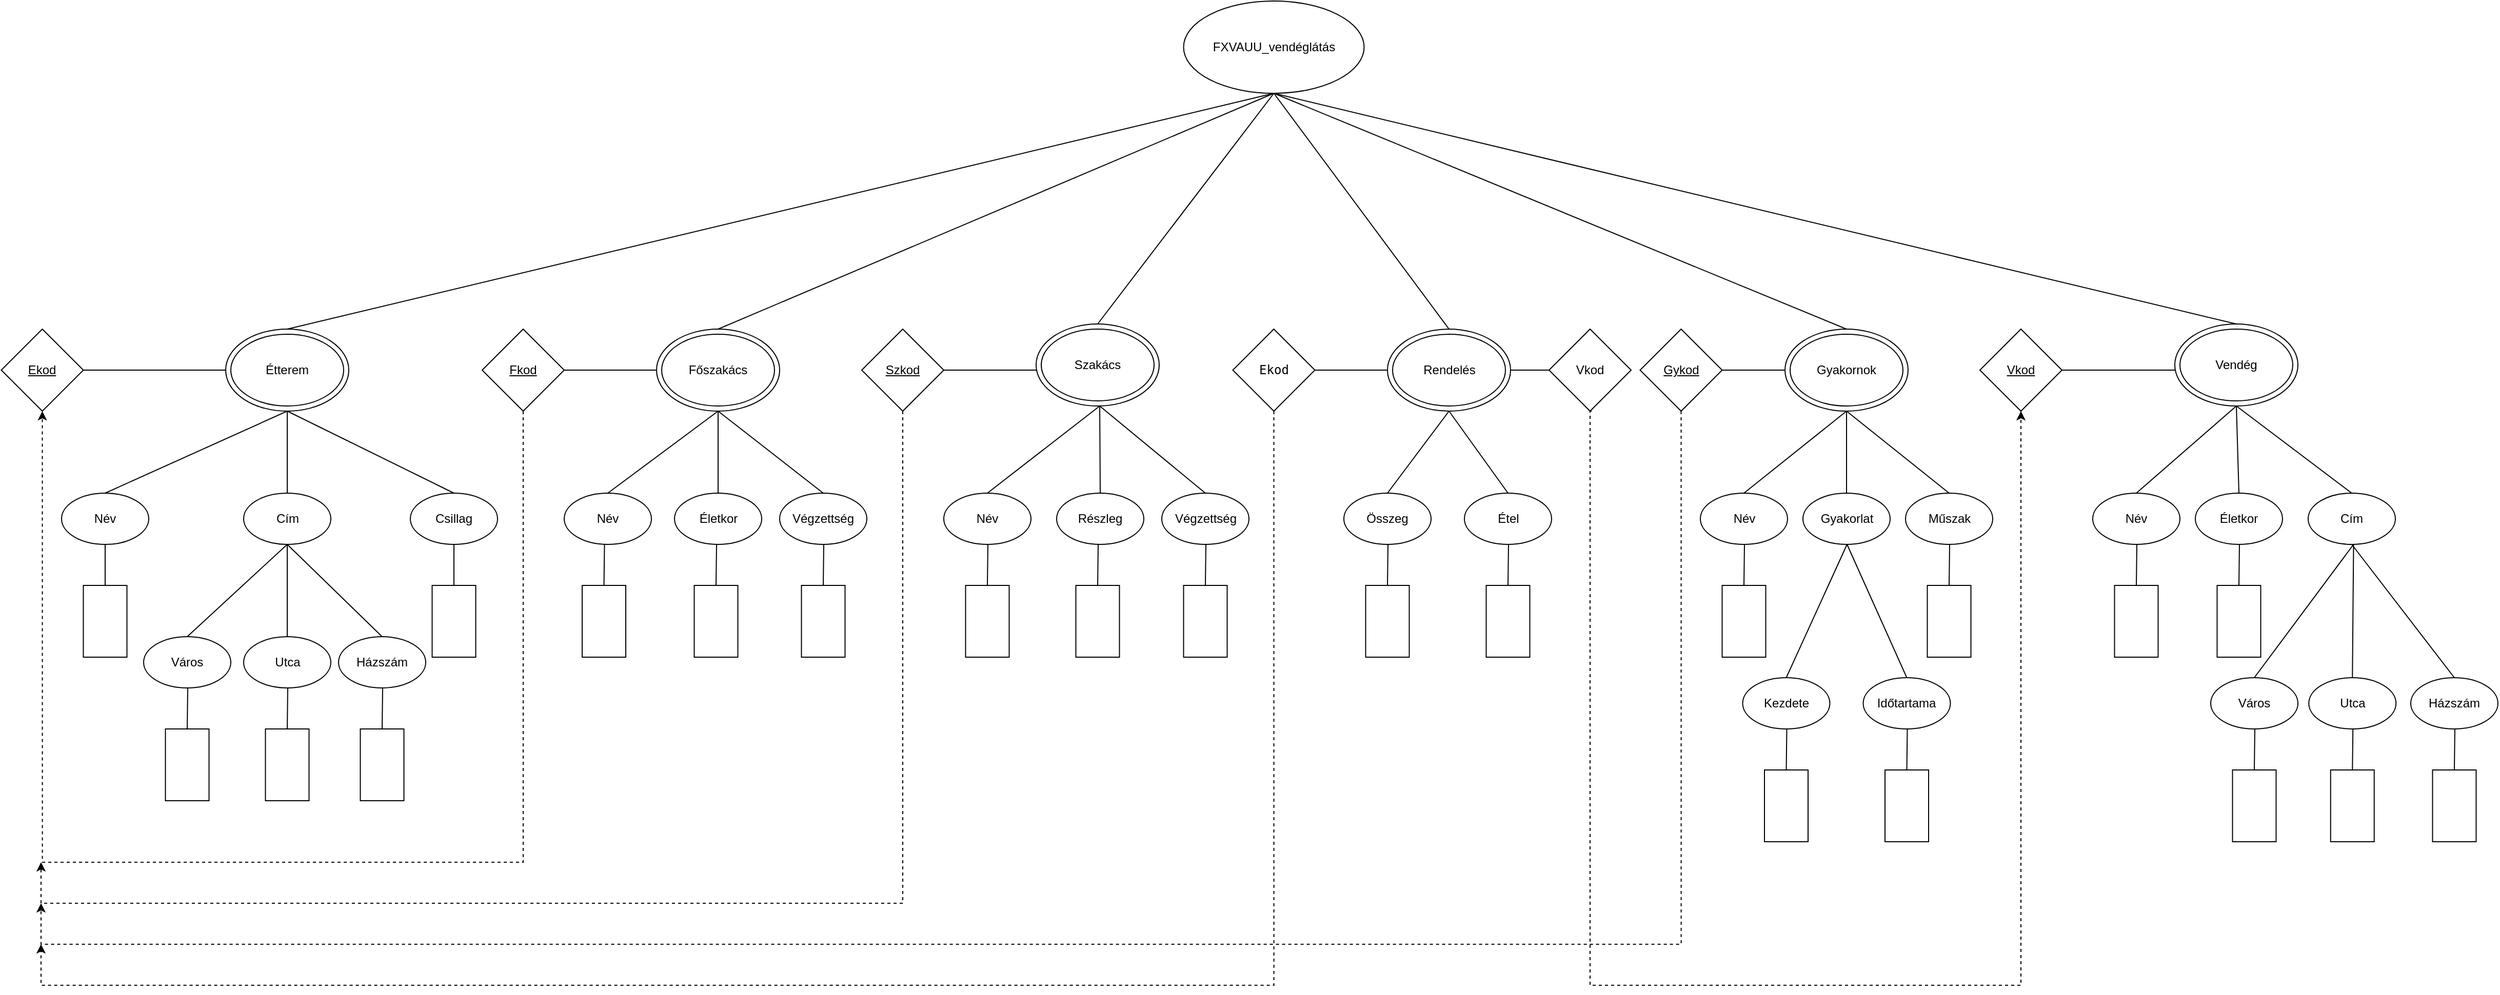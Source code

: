 <mxfile version="28.2.7">
  <diagram name="1 oldal" id="_nQqRZ-DHJSDxQSo--ur">
    <mxGraphModel dx="2492" dy="1946" grid="1" gridSize="10" guides="1" tooltips="1" connect="1" arrows="1" fold="1" page="1" pageScale="1" pageWidth="827" pageHeight="1169" math="0" shadow="0">
      <root>
        <mxCell id="0" />
        <mxCell id="1" parent="0" />
        <mxCell id="N8nY6ACUageVCmm9aM_i-1" value="FXVAUU_vendéglátás" style="ellipse;whiteSpace=wrap;html=1;" parent="1" vertex="1">
          <mxGeometry x="963.75" y="-80" width="176" height="90" as="geometry" />
        </mxCell>
        <mxCell id="N8nY6ACUageVCmm9aM_i-16" value="" style="endArrow=none;html=1;rounded=0;entryX=0.5;entryY=1;entryDx=0;entryDy=0;exitX=0.5;exitY=0;exitDx=0;exitDy=0;" parent="1" source="N8nY6ACUageVCmm9aM_i-2" target="N8nY6ACUageVCmm9aM_i-1" edge="1">
          <mxGeometry width="50" height="50" relative="1" as="geometry">
            <mxPoint x="390" y="380" as="sourcePoint" />
            <mxPoint x="440" y="330" as="targetPoint" />
          </mxGeometry>
        </mxCell>
        <mxCell id="N8nY6ACUageVCmm9aM_i-17" value="" style="endArrow=none;html=1;rounded=0;entryX=0.5;entryY=1;entryDx=0;entryDy=0;exitX=0.5;exitY=0;exitDx=0;exitDy=0;" parent="1" source="N8nY6ACUageVCmm9aM_i-4" target="N8nY6ACUageVCmm9aM_i-1" edge="1">
          <mxGeometry width="50" height="50" relative="1" as="geometry">
            <mxPoint x="695" y="285" as="sourcePoint" />
            <mxPoint x="763" y="135" as="targetPoint" />
          </mxGeometry>
        </mxCell>
        <mxCell id="N8nY6ACUageVCmm9aM_i-18" value="" style="endArrow=none;html=1;rounded=0;entryX=0.5;entryY=1;entryDx=0;entryDy=0;exitX=0.5;exitY=0;exitDx=0;exitDy=0;" parent="1" source="N8nY6ACUageVCmm9aM_i-6" target="N8nY6ACUageVCmm9aM_i-1" edge="1">
          <mxGeometry width="50" height="50" relative="1" as="geometry">
            <mxPoint x="800" y="325" as="sourcePoint" />
            <mxPoint x="798" y="145" as="targetPoint" />
          </mxGeometry>
        </mxCell>
        <mxCell id="N8nY6ACUageVCmm9aM_i-19" value="" style="endArrow=none;html=1;rounded=0;entryX=0.5;entryY=1;entryDx=0;entryDy=0;exitX=0.5;exitY=0;exitDx=0;exitDy=0;" parent="1" source="N8nY6ACUageVCmm9aM_i-14" target="N8nY6ACUageVCmm9aM_i-1" edge="1">
          <mxGeometry width="50" height="50" relative="1" as="geometry">
            <mxPoint x="880" y="325" as="sourcePoint" />
            <mxPoint x="798" y="145" as="targetPoint" />
          </mxGeometry>
        </mxCell>
        <mxCell id="N8nY6ACUageVCmm9aM_i-20" value="" style="endArrow=none;html=1;rounded=0;entryX=0.5;entryY=1;entryDx=0;entryDy=0;exitX=0.5;exitY=0;exitDx=0;exitDy=0;" parent="1" source="N8nY6ACUageVCmm9aM_i-12" target="N8nY6ACUageVCmm9aM_i-1" edge="1">
          <mxGeometry width="50" height="50" relative="1" as="geometry">
            <mxPoint x="1020" y="325" as="sourcePoint" />
            <mxPoint x="798" y="145" as="targetPoint" />
          </mxGeometry>
        </mxCell>
        <mxCell id="N8nY6ACUageVCmm9aM_i-21" value="" style="endArrow=none;html=1;rounded=0;exitX=0.5;exitY=0;exitDx=0;exitDy=0;entryX=0.5;entryY=1;entryDx=0;entryDy=0;" parent="1" source="N8nY6ACUageVCmm9aM_i-8" target="N8nY6ACUageVCmm9aM_i-1" edge="1">
          <mxGeometry width="50" height="50" relative="1" as="geometry">
            <mxPoint x="1100" y="225" as="sourcePoint" />
            <mxPoint x="800" y="145" as="targetPoint" />
          </mxGeometry>
        </mxCell>
        <mxCell id="N8nY6ACUageVCmm9aM_i-22" value="Név" style="ellipse;whiteSpace=wrap;html=1;" parent="1" vertex="1">
          <mxGeometry x="-130" y="400" width="85" height="50" as="geometry" />
        </mxCell>
        <mxCell id="N8nY6ACUageVCmm9aM_i-23" value="Cím" style="ellipse;whiteSpace=wrap;html=1;" parent="1" vertex="1">
          <mxGeometry x="47.5" y="400" width="85" height="50" as="geometry" />
        </mxCell>
        <mxCell id="N8nY6ACUageVCmm9aM_i-24" value="Csillag" style="ellipse;whiteSpace=wrap;html=1;" parent="1" vertex="1">
          <mxGeometry x="210" y="400" width="85" height="50" as="geometry" />
        </mxCell>
        <mxCell id="N8nY6ACUageVCmm9aM_i-25" value="" style="endArrow=none;html=1;rounded=0;entryX=0.5;entryY=1;entryDx=0;entryDy=0;exitX=0.5;exitY=0;exitDx=0;exitDy=0;" parent="1" source="N8nY6ACUageVCmm9aM_i-22" target="N8nY6ACUageVCmm9aM_i-2" edge="1">
          <mxGeometry width="50" height="50" relative="1" as="geometry">
            <mxPoint x="330" y="380" as="sourcePoint" />
            <mxPoint x="20" y="320" as="targetPoint" />
          </mxGeometry>
        </mxCell>
        <mxCell id="N8nY6ACUageVCmm9aM_i-26" value="" style="endArrow=none;html=1;rounded=0;entryX=0.5;entryY=1;entryDx=0;entryDy=0;exitX=0.5;exitY=0;exitDx=0;exitDy=0;" parent="1" source="N8nY6ACUageVCmm9aM_i-23" target="N8nY6ACUageVCmm9aM_i-2" edge="1">
          <mxGeometry width="50" height="50" relative="1" as="geometry">
            <mxPoint x="30" y="440" as="sourcePoint" />
            <mxPoint x="137" y="360" as="targetPoint" />
          </mxGeometry>
        </mxCell>
        <mxCell id="N8nY6ACUageVCmm9aM_i-27" value="" style="endArrow=none;html=1;rounded=0;entryX=0.5;entryY=1;entryDx=0;entryDy=0;exitX=0.5;exitY=0;exitDx=0;exitDy=0;" parent="1" source="N8nY6ACUageVCmm9aM_i-24" target="N8nY6ACUageVCmm9aM_i-2" edge="1">
          <mxGeometry width="50" height="50" relative="1" as="geometry">
            <mxPoint x="210" y="450" as="sourcePoint" />
            <mxPoint x="150" y="320" as="targetPoint" />
          </mxGeometry>
        </mxCell>
        <mxCell id="N8nY6ACUageVCmm9aM_i-28" value="" style="rounded=0;whiteSpace=wrap;html=1;direction=south;" parent="1" vertex="1">
          <mxGeometry x="-108.75" y="490" width="42.5" height="70" as="geometry" />
        </mxCell>
        <mxCell id="N8nY6ACUageVCmm9aM_i-29" value="" style="endArrow=none;html=1;rounded=0;entryX=0.5;entryY=1;entryDx=0;entryDy=0;exitX=0;exitY=0.5;exitDx=0;exitDy=0;" parent="1" source="N8nY6ACUageVCmm9aM_i-28" target="N8nY6ACUageVCmm9aM_i-22" edge="1">
          <mxGeometry width="50" height="50" relative="1" as="geometry">
            <mxPoint x="330" y="380" as="sourcePoint" />
            <mxPoint x="380" y="330" as="targetPoint" />
          </mxGeometry>
        </mxCell>
        <mxCell id="N8nY6ACUageVCmm9aM_i-30" value="" style="rounded=0;whiteSpace=wrap;html=1;direction=south;" parent="1" vertex="1">
          <mxGeometry x="231.25" y="490" width="42.5" height="70" as="geometry" />
        </mxCell>
        <mxCell id="N8nY6ACUageVCmm9aM_i-31" value="" style="endArrow=none;html=1;rounded=0;exitX=0;exitY=0.5;exitDx=0;exitDy=0;entryX=0.5;entryY=1;entryDx=0;entryDy=0;" parent="1" source="N8nY6ACUageVCmm9aM_i-30" target="N8nY6ACUageVCmm9aM_i-24" edge="1">
          <mxGeometry width="50" height="50" relative="1" as="geometry">
            <mxPoint x="40" y="500" as="sourcePoint" />
            <mxPoint x="60" y="470" as="targetPoint" />
          </mxGeometry>
        </mxCell>
        <mxCell id="N8nY6ACUageVCmm9aM_i-32" value="Város" style="ellipse;whiteSpace=wrap;html=1;" parent="1" vertex="1">
          <mxGeometry x="-50" y="540" width="85" height="50" as="geometry" />
        </mxCell>
        <mxCell id="N8nY6ACUageVCmm9aM_i-33" value="Utca" style="ellipse;whiteSpace=wrap;html=1;" parent="1" vertex="1">
          <mxGeometry x="47.5" y="540" width="85" height="50" as="geometry" />
        </mxCell>
        <mxCell id="N8nY6ACUageVCmm9aM_i-34" value="Házszám" style="ellipse;whiteSpace=wrap;html=1;" parent="1" vertex="1">
          <mxGeometry x="140" y="540" width="85" height="50" as="geometry" />
        </mxCell>
        <mxCell id="N8nY6ACUageVCmm9aM_i-35" value="" style="endArrow=none;html=1;rounded=0;entryX=0.5;entryY=1;entryDx=0;entryDy=0;exitX=0.5;exitY=0;exitDx=0;exitDy=0;" parent="1" source="N8nY6ACUageVCmm9aM_i-32" target="N8nY6ACUageVCmm9aM_i-23" edge="1">
          <mxGeometry width="50" height="50" relative="1" as="geometry">
            <mxPoint x="-20" y="450" as="sourcePoint" />
            <mxPoint x="157" y="370" as="targetPoint" />
          </mxGeometry>
        </mxCell>
        <mxCell id="N8nY6ACUageVCmm9aM_i-36" value="" style="endArrow=none;html=1;rounded=0;entryX=0.5;entryY=1;entryDx=0;entryDy=0;exitX=0.5;exitY=0;exitDx=0;exitDy=0;" parent="1" source="N8nY6ACUageVCmm9aM_i-33" target="N8nY6ACUageVCmm9aM_i-23" edge="1">
          <mxGeometry width="50" height="50" relative="1" as="geometry">
            <mxPoint x="150" y="540" as="sourcePoint" />
            <mxPoint x="327" y="460" as="targetPoint" />
          </mxGeometry>
        </mxCell>
        <mxCell id="N8nY6ACUageVCmm9aM_i-37" value="" style="endArrow=none;html=1;rounded=0;entryX=0.5;entryY=1;entryDx=0;entryDy=0;exitX=0.5;exitY=0;exitDx=0;exitDy=0;" parent="1" source="N8nY6ACUageVCmm9aM_i-34" target="N8nY6ACUageVCmm9aM_i-23" edge="1">
          <mxGeometry width="50" height="50" relative="1" as="geometry">
            <mxPoint x="100" y="550" as="sourcePoint" />
            <mxPoint x="277" y="470" as="targetPoint" />
          </mxGeometry>
        </mxCell>
        <mxCell id="N8nY6ACUageVCmm9aM_i-38" value="" style="rounded=0;whiteSpace=wrap;html=1;direction=south;" parent="1" vertex="1">
          <mxGeometry x="-28.75" y="630" width="42.5" height="70" as="geometry" />
        </mxCell>
        <mxCell id="N8nY6ACUageVCmm9aM_i-39" value="" style="endArrow=none;html=1;rounded=0;entryX=0.5;entryY=1;entryDx=0;entryDy=0;exitX=0;exitY=0.5;exitDx=0;exitDy=0;" parent="1" source="N8nY6ACUageVCmm9aM_i-38" edge="1">
          <mxGeometry width="50" height="50" relative="1" as="geometry">
            <mxPoint x="410" y="520" as="sourcePoint" />
            <mxPoint x="-7" y="590" as="targetPoint" />
          </mxGeometry>
        </mxCell>
        <mxCell id="N8nY6ACUageVCmm9aM_i-40" value="" style="rounded=0;whiteSpace=wrap;html=1;direction=south;" parent="1" vertex="1">
          <mxGeometry x="68.75" y="630" width="42.5" height="70" as="geometry" />
        </mxCell>
        <mxCell id="N8nY6ACUageVCmm9aM_i-41" value="" style="endArrow=none;html=1;rounded=0;entryX=0.5;entryY=1;entryDx=0;entryDy=0;exitX=0;exitY=0.5;exitDx=0;exitDy=0;" parent="1" source="N8nY6ACUageVCmm9aM_i-40" edge="1">
          <mxGeometry width="50" height="50" relative="1" as="geometry">
            <mxPoint x="507.5" y="520" as="sourcePoint" />
            <mxPoint x="90.5" y="590" as="targetPoint" />
          </mxGeometry>
        </mxCell>
        <mxCell id="N8nY6ACUageVCmm9aM_i-42" value="" style="rounded=0;whiteSpace=wrap;html=1;direction=south;" parent="1" vertex="1">
          <mxGeometry x="161.25" y="630" width="42.5" height="70" as="geometry" />
        </mxCell>
        <mxCell id="N8nY6ACUageVCmm9aM_i-43" value="" style="endArrow=none;html=1;rounded=0;entryX=0.5;entryY=1;entryDx=0;entryDy=0;exitX=0;exitY=0.5;exitDx=0;exitDy=0;" parent="1" source="N8nY6ACUageVCmm9aM_i-42" edge="1">
          <mxGeometry width="50" height="50" relative="1" as="geometry">
            <mxPoint x="600" y="520" as="sourcePoint" />
            <mxPoint x="183" y="590" as="targetPoint" />
          </mxGeometry>
        </mxCell>
        <mxCell id="N8nY6ACUageVCmm9aM_i-44" value="&lt;u&gt;Ekod&lt;/u&gt;" style="rhombus;whiteSpace=wrap;html=1;" parent="1" vertex="1">
          <mxGeometry x="-188.75" y="240" width="80" height="80" as="geometry" />
        </mxCell>
        <mxCell id="N8nY6ACUageVCmm9aM_i-45" value="" style="endArrow=none;html=1;rounded=0;entryX=0;entryY=0.5;entryDx=0;entryDy=0;exitX=1;exitY=0.5;exitDx=0;exitDy=0;" parent="1" source="N8nY6ACUageVCmm9aM_i-44" target="N8nY6ACUageVCmm9aM_i-2" edge="1">
          <mxGeometry width="50" height="50" relative="1" as="geometry">
            <mxPoint x="10" y="410" as="sourcePoint" />
            <mxPoint x="187" y="330" as="targetPoint" />
          </mxGeometry>
        </mxCell>
        <mxCell id="il1cukU8HczHpNiMkcWU-1" value="Név" style="ellipse;whiteSpace=wrap;html=1;" parent="1" vertex="1">
          <mxGeometry x="360" y="400" width="85" height="50" as="geometry" />
        </mxCell>
        <mxCell id="il1cukU8HczHpNiMkcWU-2" value="" style="endArrow=none;html=1;rounded=0;entryX=0.5;entryY=1;entryDx=0;entryDy=0;exitX=0.5;exitY=0;exitDx=0;exitDy=0;" parent="1" source="il1cukU8HczHpNiMkcWU-1" target="N8nY6ACUageVCmm9aM_i-4" edge="1">
          <mxGeometry width="50" height="50" relative="1" as="geometry">
            <mxPoint x="820" y="380" as="sourcePoint" />
            <mxPoint x="525" y="260" as="targetPoint" />
          </mxGeometry>
        </mxCell>
        <mxCell id="il1cukU8HczHpNiMkcWU-3" value="Életkor" style="ellipse;whiteSpace=wrap;html=1;" parent="1" vertex="1">
          <mxGeometry x="467.5" y="400" width="85" height="50" as="geometry" />
        </mxCell>
        <mxCell id="il1cukU8HczHpNiMkcWU-4" value="" style="endArrow=none;html=1;rounded=0;entryX=0.5;entryY=1;entryDx=0;entryDy=0;exitX=0.5;exitY=0;exitDx=0;exitDy=0;" parent="1" source="il1cukU8HczHpNiMkcWU-3" target="N8nY6ACUageVCmm9aM_i-4" edge="1">
          <mxGeometry width="50" height="50" relative="1" as="geometry">
            <mxPoint x="945" y="400" as="sourcePoint" />
            <mxPoint x="495" y="260" as="targetPoint" />
          </mxGeometry>
        </mxCell>
        <mxCell id="il1cukU8HczHpNiMkcWU-5" value="Végzettség" style="ellipse;whiteSpace=wrap;html=1;" parent="1" vertex="1">
          <mxGeometry x="570" y="400" width="85" height="50" as="geometry" />
        </mxCell>
        <mxCell id="il1cukU8HczHpNiMkcWU-6" value="" style="endArrow=none;html=1;rounded=0;entryX=0.5;entryY=1;entryDx=0;entryDy=0;exitX=0.5;exitY=0;exitDx=0;exitDy=0;" parent="1" source="il1cukU8HczHpNiMkcWU-5" target="N8nY6ACUageVCmm9aM_i-4" edge="1">
          <mxGeometry width="50" height="50" relative="1" as="geometry">
            <mxPoint x="1010" y="430" as="sourcePoint" />
            <mxPoint x="770" y="370" as="targetPoint" />
          </mxGeometry>
        </mxCell>
        <mxCell id="ltC0H04LO-z295ye-0As-1" style="edgeStyle=orthogonalEdgeStyle;rounded=0;orthogonalLoop=1;jettySize=auto;html=1;entryX=0.5;entryY=1;entryDx=0;entryDy=0;dashed=1;" parent="1" source="il1cukU8HczHpNiMkcWU-7" target="N8nY6ACUageVCmm9aM_i-44" edge="1">
          <mxGeometry relative="1" as="geometry">
            <Array as="points">
              <mxPoint x="320" y="760" />
              <mxPoint x="-149" y="760" />
            </Array>
          </mxGeometry>
        </mxCell>
        <mxCell id="il1cukU8HczHpNiMkcWU-7" value="&lt;u&gt;Fkod&lt;/u&gt;" style="rhombus;whiteSpace=wrap;html=1;" parent="1" vertex="1">
          <mxGeometry x="280" y="240" width="80" height="80" as="geometry" />
        </mxCell>
        <mxCell id="il1cukU8HczHpNiMkcWU-8" value="" style="endArrow=none;html=1;rounded=0;entryX=0;entryY=0.5;entryDx=0;entryDy=0;exitX=1;exitY=0.5;exitDx=0;exitDy=0;" parent="1" source="il1cukU8HczHpNiMkcWU-7" edge="1">
          <mxGeometry width="50" height="50" relative="1" as="geometry">
            <mxPoint x="421.25" y="410" as="sourcePoint" />
            <mxPoint x="455" y="280" as="targetPoint" />
          </mxGeometry>
        </mxCell>
        <mxCell id="eT_4xWU_fe6jKY7ryJaL-1" value="&lt;u&gt;Szkod&lt;/u&gt;" style="rhombus;whiteSpace=wrap;html=1;" parent="1" vertex="1">
          <mxGeometry x="650" y="240" width="80" height="80" as="geometry" />
        </mxCell>
        <mxCell id="eT_4xWU_fe6jKY7ryJaL-2" value="" style="endArrow=none;html=1;rounded=0;entryX=0;entryY=0.5;entryDx=0;entryDy=0;exitX=1;exitY=0.5;exitDx=0;exitDy=0;" parent="1" source="eT_4xWU_fe6jKY7ryJaL-1" edge="1">
          <mxGeometry width="50" height="50" relative="1" as="geometry">
            <mxPoint x="786.25" y="410" as="sourcePoint" />
            <mxPoint x="820" y="280" as="targetPoint" />
          </mxGeometry>
        </mxCell>
        <mxCell id="eT_4xWU_fe6jKY7ryJaL-3" value="Név" style="ellipse;whiteSpace=wrap;html=1;" parent="1" vertex="1">
          <mxGeometry x="730" y="400" width="85" height="50" as="geometry" />
        </mxCell>
        <mxCell id="eT_4xWU_fe6jKY7ryJaL-4" value="Részleg" style="ellipse;whiteSpace=wrap;html=1;" parent="1" vertex="1">
          <mxGeometry x="840" y="400" width="85" height="50" as="geometry" />
        </mxCell>
        <mxCell id="eT_4xWU_fe6jKY7ryJaL-5" value="Végzettség" style="ellipse;whiteSpace=wrap;html=1;" parent="1" vertex="1">
          <mxGeometry x="942.5" y="400" width="85" height="50" as="geometry" />
        </mxCell>
        <mxCell id="eT_4xWU_fe6jKY7ryJaL-6" value="" style="endArrow=none;html=1;rounded=0;entryX=0.5;entryY=1;entryDx=0;entryDy=0;exitX=0.5;exitY=0;exitDx=0;exitDy=0;" parent="1" source="eT_4xWU_fe6jKY7ryJaL-3" edge="1">
          <mxGeometry width="50" height="50" relative="1" as="geometry">
            <mxPoint x="775" y="395" as="sourcePoint" />
            <mxPoint x="882" y="315" as="targetPoint" />
          </mxGeometry>
        </mxCell>
        <mxCell id="eT_4xWU_fe6jKY7ryJaL-7" value="" style="endArrow=none;html=1;rounded=0;entryX=0.5;entryY=1;entryDx=0;entryDy=0;exitX=0.5;exitY=0;exitDx=0;exitDy=0;" parent="1" source="eT_4xWU_fe6jKY7ryJaL-4" edge="1">
          <mxGeometry width="50" height="50" relative="1" as="geometry">
            <mxPoint x="882" y="395" as="sourcePoint" />
            <mxPoint x="882" y="315" as="targetPoint" />
          </mxGeometry>
        </mxCell>
        <mxCell id="eT_4xWU_fe6jKY7ryJaL-8" value="" style="endArrow=none;html=1;rounded=0;entryX=0.5;entryY=1;entryDx=0;entryDy=0;exitX=0.5;exitY=0;exitDx=0;exitDy=0;" parent="1" source="eT_4xWU_fe6jKY7ryJaL-5" edge="1">
          <mxGeometry width="50" height="50" relative="1" as="geometry">
            <mxPoint x="985" y="395" as="sourcePoint" />
            <mxPoint x="882" y="315" as="targetPoint" />
          </mxGeometry>
        </mxCell>
        <mxCell id="eT_4xWU_fe6jKY7ryJaL-10" value="Összeg" style="ellipse;whiteSpace=wrap;html=1;" parent="1" vertex="1">
          <mxGeometry x="1120" y="400" width="85" height="50" as="geometry" />
        </mxCell>
        <mxCell id="eT_4xWU_fe6jKY7ryJaL-11" value="Étel" style="ellipse;whiteSpace=wrap;html=1;" parent="1" vertex="1">
          <mxGeometry x="1237.5" y="400" width="85" height="50" as="geometry" />
        </mxCell>
        <mxCell id="eT_4xWU_fe6jKY7ryJaL-12" value="" style="endArrow=none;html=1;rounded=0;entryX=0.5;entryY=1;entryDx=0;entryDy=0;exitX=0.5;exitY=0;exitDx=0;exitDy=0;" parent="1" source="eT_4xWU_fe6jKY7ryJaL-10" target="N8nY6ACUageVCmm9aM_i-14" edge="1">
          <mxGeometry width="50" height="50" relative="1" as="geometry">
            <mxPoint x="1043" y="435" as="sourcePoint" />
            <mxPoint x="940" y="350" as="targetPoint" />
          </mxGeometry>
        </mxCell>
        <mxCell id="eT_4xWU_fe6jKY7ryJaL-13" value="" style="endArrow=none;html=1;rounded=0;entryX=0.5;entryY=1;entryDx=0;entryDy=0;exitX=0.5;exitY=0;exitDx=0;exitDy=0;" parent="1" source="eT_4xWU_fe6jKY7ryJaL-11" target="N8nY6ACUageVCmm9aM_i-14" edge="1">
          <mxGeometry width="50" height="50" relative="1" as="geometry">
            <mxPoint x="1343" y="425" as="sourcePoint" />
            <mxPoint x="1240" y="340" as="targetPoint" />
          </mxGeometry>
        </mxCell>
        <mxCell id="eT_4xWU_fe6jKY7ryJaL-14" value="Név" style="ellipse;whiteSpace=wrap;html=1;" parent="1" vertex="1">
          <mxGeometry x="1467.5" y="400" width="85" height="50" as="geometry" />
        </mxCell>
        <mxCell id="eT_4xWU_fe6jKY7ryJaL-15" value="&lt;u&gt;Gykod&lt;/u&gt;" style="rhombus;whiteSpace=wrap;html=1;" parent="1" vertex="1">
          <mxGeometry x="1408.75" y="240" width="80" height="80" as="geometry" />
        </mxCell>
        <mxCell id="eT_4xWU_fe6jKY7ryJaL-16" value="" style="endArrow=none;html=1;rounded=0;entryX=0;entryY=0.5;entryDx=0;entryDy=0;exitX=1;exitY=0.5;exitDx=0;exitDy=0;" parent="1" source="eT_4xWU_fe6jKY7ryJaL-15" edge="1">
          <mxGeometry width="50" height="50" relative="1" as="geometry">
            <mxPoint x="1516.25" y="410" as="sourcePoint" />
            <mxPoint x="1550" y="280" as="targetPoint" />
          </mxGeometry>
        </mxCell>
        <mxCell id="eT_4xWU_fe6jKY7ryJaL-17" value="Gyakorlat" style="ellipse;whiteSpace=wrap;html=1;" parent="1" vertex="1">
          <mxGeometry x="1567.5" y="400" width="85" height="50" as="geometry" />
        </mxCell>
        <mxCell id="eT_4xWU_fe6jKY7ryJaL-18" value="Műszak" style="ellipse;whiteSpace=wrap;html=1;" parent="1" vertex="1">
          <mxGeometry x="1667.5" y="400" width="85" height="50" as="geometry" />
        </mxCell>
        <mxCell id="eT_4xWU_fe6jKY7ryJaL-19" value="" style="endArrow=none;html=1;rounded=0;entryX=0.5;entryY=1;entryDx=0;entryDy=0;exitX=0.5;exitY=0;exitDx=0;exitDy=0;" parent="1" source="eT_4xWU_fe6jKY7ryJaL-14" target="N8nY6ACUageVCmm9aM_i-12" edge="1">
          <mxGeometry width="50" height="50" relative="1" as="geometry">
            <mxPoint x="1307" y="455" as="sourcePoint" />
            <mxPoint x="1250" y="370" as="targetPoint" />
          </mxGeometry>
        </mxCell>
        <mxCell id="eT_4xWU_fe6jKY7ryJaL-20" value="" style="endArrow=none;html=1;rounded=0;entryX=0.5;entryY=1;entryDx=0;entryDy=0;exitX=0.5;exitY=0;exitDx=0;exitDy=0;" parent="1" source="eT_4xWU_fe6jKY7ryJaL-17" target="N8nY6ACUageVCmm9aM_i-12" edge="1">
          <mxGeometry width="50" height="50" relative="1" as="geometry">
            <mxPoint x="1557" y="465" as="sourcePoint" />
            <mxPoint x="1500" y="380" as="targetPoint" />
          </mxGeometry>
        </mxCell>
        <mxCell id="eT_4xWU_fe6jKY7ryJaL-21" value="" style="endArrow=none;html=1;rounded=0;entryX=0.5;entryY=1;entryDx=0;entryDy=0;exitX=0.5;exitY=0;exitDx=0;exitDy=0;" parent="1" source="eT_4xWU_fe6jKY7ryJaL-18" target="N8nY6ACUageVCmm9aM_i-12" edge="1">
          <mxGeometry width="50" height="50" relative="1" as="geometry">
            <mxPoint x="1707" y="465" as="sourcePoint" />
            <mxPoint x="1650" y="380" as="targetPoint" />
          </mxGeometry>
        </mxCell>
        <mxCell id="eT_4xWU_fe6jKY7ryJaL-22" value="Kezdete" style="ellipse;whiteSpace=wrap;html=1;" parent="1" vertex="1">
          <mxGeometry x="1508.75" y="580" width="85" height="50" as="geometry" />
        </mxCell>
        <mxCell id="eT_4xWU_fe6jKY7ryJaL-23" value="Időtartama" style="ellipse;whiteSpace=wrap;html=1;" parent="1" vertex="1">
          <mxGeometry x="1626.25" y="580" width="85" height="50" as="geometry" />
        </mxCell>
        <mxCell id="eT_4xWU_fe6jKY7ryJaL-24" value="" style="endArrow=none;html=1;rounded=0;entryX=0.5;entryY=1;entryDx=0;entryDy=0;exitX=0.5;exitY=0;exitDx=0;exitDy=0;" parent="1" source="eT_4xWU_fe6jKY7ryJaL-22" edge="1">
          <mxGeometry width="50" height="50" relative="1" as="geometry">
            <mxPoint x="1430.5" y="570" as="sourcePoint" />
            <mxPoint x="1610.5" y="450" as="targetPoint" />
          </mxGeometry>
        </mxCell>
        <mxCell id="eT_4xWU_fe6jKY7ryJaL-25" value="" style="endArrow=none;html=1;rounded=0;entryX=0.5;entryY=1;entryDx=0;entryDy=0;exitX=0.5;exitY=0;exitDx=0;exitDy=0;" parent="1" source="eT_4xWU_fe6jKY7ryJaL-23" edge="1">
          <mxGeometry width="50" height="50" relative="1" as="geometry">
            <mxPoint x="1730.5" y="560" as="sourcePoint" />
            <mxPoint x="1610.5" y="450" as="targetPoint" />
          </mxGeometry>
        </mxCell>
        <mxCell id="eT_4xWU_fe6jKY7ryJaL-26" value="&lt;u&gt;Vkod&lt;/u&gt;" style="rhombus;whiteSpace=wrap;html=1;" parent="1" vertex="1">
          <mxGeometry x="1740" y="240" width="80" height="80" as="geometry" />
        </mxCell>
        <mxCell id="eT_4xWU_fe6jKY7ryJaL-27" value="" style="endArrow=none;html=1;rounded=0;entryX=0;entryY=0.5;entryDx=0;entryDy=0;exitX=1;exitY=0.5;exitDx=0;exitDy=0;" parent="1" source="eT_4xWU_fe6jKY7ryJaL-26" edge="1">
          <mxGeometry width="50" height="50" relative="1" as="geometry">
            <mxPoint x="1896.25" y="410" as="sourcePoint" />
            <mxPoint x="1930" y="280" as="targetPoint" />
          </mxGeometry>
        </mxCell>
        <mxCell id="eT_4xWU_fe6jKY7ryJaL-28" value="Név" style="ellipse;whiteSpace=wrap;html=1;" parent="1" vertex="1">
          <mxGeometry x="1850" y="400" width="85" height="50" as="geometry" />
        </mxCell>
        <mxCell id="eT_4xWU_fe6jKY7ryJaL-29" value="Életkor" style="ellipse;whiteSpace=wrap;html=1;" parent="1" vertex="1">
          <mxGeometry x="1950" y="400" width="85" height="50" as="geometry" />
        </mxCell>
        <mxCell id="eT_4xWU_fe6jKY7ryJaL-31" value="" style="endArrow=none;html=1;rounded=0;entryX=0.5;entryY=1;entryDx=0;entryDy=0;exitX=0.5;exitY=0;exitDx=0;exitDy=0;" parent="1" source="eT_4xWU_fe6jKY7ryJaL-28" target="N8nY6ACUageVCmm9aM_i-8" edge="1">
          <mxGeometry width="50" height="50" relative="1" as="geometry">
            <mxPoint x="1570" y="425" as="sourcePoint" />
            <mxPoint x="1670" y="340" as="targetPoint" />
          </mxGeometry>
        </mxCell>
        <mxCell id="eT_4xWU_fe6jKY7ryJaL-32" value="" style="endArrow=none;html=1;rounded=0;entryX=0.5;entryY=1;entryDx=0;entryDy=0;exitX=0.5;exitY=0;exitDx=0;exitDy=0;" parent="1" source="eT_4xWU_fe6jKY7ryJaL-29" target="N8nY6ACUageVCmm9aM_i-8" edge="1">
          <mxGeometry width="50" height="50" relative="1" as="geometry">
            <mxPoint x="1860" y="445" as="sourcePoint" />
            <mxPoint x="1960" y="360" as="targetPoint" />
          </mxGeometry>
        </mxCell>
        <mxCell id="eT_4xWU_fe6jKY7ryJaL-33" value="Cím" style="ellipse;whiteSpace=wrap;html=1;" parent="1" vertex="1">
          <mxGeometry x="2060" y="400" width="85" height="50" as="geometry" />
        </mxCell>
        <mxCell id="eT_4xWU_fe6jKY7ryJaL-34" value="" style="endArrow=none;html=1;rounded=0;entryX=0.5;entryY=0;entryDx=0;entryDy=0;exitX=0.5;exitY=1;exitDx=0;exitDy=0;" parent="1" source="N8nY6ACUageVCmm9aM_i-8" target="eT_4xWU_fe6jKY7ryJaL-33" edge="1">
          <mxGeometry width="50" height="50" relative="1" as="geometry">
            <mxPoint x="1993" y="445" as="sourcePoint" />
            <mxPoint x="1990" y="360" as="targetPoint" />
          </mxGeometry>
        </mxCell>
        <mxCell id="eT_4xWU_fe6jKY7ryJaL-35" value="Város" style="ellipse;whiteSpace=wrap;html=1;" parent="1" vertex="1">
          <mxGeometry x="1965" y="580" width="85" height="50" as="geometry" />
        </mxCell>
        <mxCell id="eT_4xWU_fe6jKY7ryJaL-36" value="Utca" style="ellipse;whiteSpace=wrap;html=1;" parent="1" vertex="1">
          <mxGeometry x="2060.63" y="580" width="85" height="50" as="geometry" />
        </mxCell>
        <mxCell id="eT_4xWU_fe6jKY7ryJaL-37" value="" style="endArrow=none;html=1;rounded=0;entryX=0.5;entryY=1;entryDx=0;entryDy=0;exitX=0.5;exitY=0;exitDx=0;exitDy=0;" parent="1" source="eT_4xWU_fe6jKY7ryJaL-35" edge="1">
          <mxGeometry width="50" height="50" relative="1" as="geometry">
            <mxPoint x="1924.25" y="570" as="sourcePoint" />
            <mxPoint x="2104.25" y="450" as="targetPoint" />
          </mxGeometry>
        </mxCell>
        <mxCell id="eT_4xWU_fe6jKY7ryJaL-38" value="" style="endArrow=none;html=1;rounded=0;entryX=0.5;entryY=1;entryDx=0;entryDy=0;exitX=0.5;exitY=0;exitDx=0;exitDy=0;" parent="1" source="eT_4xWU_fe6jKY7ryJaL-36" edge="1">
          <mxGeometry width="50" height="50" relative="1" as="geometry">
            <mxPoint x="2224.25" y="560" as="sourcePoint" />
            <mxPoint x="2104.25" y="450" as="targetPoint" />
          </mxGeometry>
        </mxCell>
        <mxCell id="eT_4xWU_fe6jKY7ryJaL-39" value="Házszám" style="ellipse;whiteSpace=wrap;html=1;" parent="1" vertex="1">
          <mxGeometry x="2160" y="580" width="85" height="50" as="geometry" />
        </mxCell>
        <mxCell id="eT_4xWU_fe6jKY7ryJaL-40" value="" style="endArrow=none;html=1;rounded=0;entryX=0.5;entryY=1;entryDx=0;entryDy=0;exitX=0.5;exitY=0;exitDx=0;exitDy=0;" parent="1" source="eT_4xWU_fe6jKY7ryJaL-39" target="eT_4xWU_fe6jKY7ryJaL-33" edge="1">
          <mxGeometry width="50" height="50" relative="1" as="geometry">
            <mxPoint x="2260" y="660" as="sourcePoint" />
            <mxPoint x="2140" y="550" as="targetPoint" />
          </mxGeometry>
        </mxCell>
        <mxCell id="eT_4xWU_fe6jKY7ryJaL-42" value="" style="rounded=0;whiteSpace=wrap;html=1;direction=south;" parent="1" vertex="1">
          <mxGeometry x="377.5" y="490" width="42.5" height="70" as="geometry" />
        </mxCell>
        <mxCell id="eT_4xWU_fe6jKY7ryJaL-43" value="" style="endArrow=none;html=1;rounded=0;exitX=0;exitY=0.5;exitDx=0;exitDy=0;entryX=0.5;entryY=1;entryDx=0;entryDy=0;" parent="1" source="eT_4xWU_fe6jKY7ryJaL-42" edge="1">
          <mxGeometry width="50" height="50" relative="1" as="geometry">
            <mxPoint x="186.25" y="500" as="sourcePoint" />
            <mxPoint x="399.25" y="450" as="targetPoint" />
          </mxGeometry>
        </mxCell>
        <mxCell id="eT_4xWU_fe6jKY7ryJaL-44" value="" style="rounded=0;whiteSpace=wrap;html=1;direction=south;" parent="1" vertex="1">
          <mxGeometry x="486.75" y="490" width="42.5" height="70" as="geometry" />
        </mxCell>
        <mxCell id="eT_4xWU_fe6jKY7ryJaL-45" value="" style="endArrow=none;html=1;rounded=0;exitX=0;exitY=0.5;exitDx=0;exitDy=0;entryX=0.5;entryY=1;entryDx=0;entryDy=0;" parent="1" source="eT_4xWU_fe6jKY7ryJaL-44" edge="1">
          <mxGeometry width="50" height="50" relative="1" as="geometry">
            <mxPoint x="295.5" y="500" as="sourcePoint" />
            <mxPoint x="508.5" y="450" as="targetPoint" />
          </mxGeometry>
        </mxCell>
        <mxCell id="eT_4xWU_fe6jKY7ryJaL-46" value="" style="rounded=0;whiteSpace=wrap;html=1;direction=south;" parent="1" vertex="1">
          <mxGeometry x="591.25" y="490" width="42.5" height="70" as="geometry" />
        </mxCell>
        <mxCell id="eT_4xWU_fe6jKY7ryJaL-47" value="" style="endArrow=none;html=1;rounded=0;exitX=0;exitY=0.5;exitDx=0;exitDy=0;entryX=0.5;entryY=1;entryDx=0;entryDy=0;" parent="1" source="eT_4xWU_fe6jKY7ryJaL-46" edge="1">
          <mxGeometry width="50" height="50" relative="1" as="geometry">
            <mxPoint x="400" y="500" as="sourcePoint" />
            <mxPoint x="613" y="450" as="targetPoint" />
          </mxGeometry>
        </mxCell>
        <mxCell id="eT_4xWU_fe6jKY7ryJaL-48" value="" style="rounded=0;whiteSpace=wrap;html=1;direction=south;" parent="1" vertex="1">
          <mxGeometry x="751.25" y="490" width="42.5" height="70" as="geometry" />
        </mxCell>
        <mxCell id="eT_4xWU_fe6jKY7ryJaL-49" value="" style="endArrow=none;html=1;rounded=0;exitX=0;exitY=0.5;exitDx=0;exitDy=0;entryX=0.5;entryY=1;entryDx=0;entryDy=0;" parent="1" source="eT_4xWU_fe6jKY7ryJaL-48" edge="1">
          <mxGeometry width="50" height="50" relative="1" as="geometry">
            <mxPoint x="560" y="500" as="sourcePoint" />
            <mxPoint x="773" y="450" as="targetPoint" />
          </mxGeometry>
        </mxCell>
        <mxCell id="eT_4xWU_fe6jKY7ryJaL-50" value="" style="rounded=0;whiteSpace=wrap;html=1;direction=south;" parent="1" vertex="1">
          <mxGeometry x="858.75" y="490" width="42.5" height="70" as="geometry" />
        </mxCell>
        <mxCell id="eT_4xWU_fe6jKY7ryJaL-51" value="" style="endArrow=none;html=1;rounded=0;exitX=0;exitY=0.5;exitDx=0;exitDy=0;entryX=0.5;entryY=1;entryDx=0;entryDy=0;" parent="1" source="eT_4xWU_fe6jKY7ryJaL-50" edge="1">
          <mxGeometry width="50" height="50" relative="1" as="geometry">
            <mxPoint x="667.5" y="500" as="sourcePoint" />
            <mxPoint x="880.5" y="450" as="targetPoint" />
          </mxGeometry>
        </mxCell>
        <mxCell id="eT_4xWU_fe6jKY7ryJaL-52" value="" style="rounded=0;whiteSpace=wrap;html=1;direction=south;" parent="1" vertex="1">
          <mxGeometry x="963.75" y="490" width="42.5" height="70" as="geometry" />
        </mxCell>
        <mxCell id="eT_4xWU_fe6jKY7ryJaL-53" value="" style="endArrow=none;html=1;rounded=0;exitX=0;exitY=0.5;exitDx=0;exitDy=0;entryX=0.5;entryY=1;entryDx=0;entryDy=0;" parent="1" source="eT_4xWU_fe6jKY7ryJaL-52" edge="1">
          <mxGeometry width="50" height="50" relative="1" as="geometry">
            <mxPoint x="772.5" y="500" as="sourcePoint" />
            <mxPoint x="985.5" y="450" as="targetPoint" />
          </mxGeometry>
        </mxCell>
        <mxCell id="eT_4xWU_fe6jKY7ryJaL-54" value="" style="rounded=0;whiteSpace=wrap;html=1;direction=south;" parent="1" vertex="1">
          <mxGeometry x="1141.25" y="490" width="42.5" height="70" as="geometry" />
        </mxCell>
        <mxCell id="eT_4xWU_fe6jKY7ryJaL-55" value="" style="endArrow=none;html=1;rounded=0;exitX=0;exitY=0.5;exitDx=0;exitDy=0;entryX=0.5;entryY=1;entryDx=0;entryDy=0;" parent="1" source="eT_4xWU_fe6jKY7ryJaL-54" edge="1">
          <mxGeometry width="50" height="50" relative="1" as="geometry">
            <mxPoint x="950" y="500" as="sourcePoint" />
            <mxPoint x="1163" y="450" as="targetPoint" />
          </mxGeometry>
        </mxCell>
        <mxCell id="eT_4xWU_fe6jKY7ryJaL-56" value="" style="rounded=0;whiteSpace=wrap;html=1;direction=south;" parent="1" vertex="1">
          <mxGeometry x="1258.75" y="490" width="42.5" height="70" as="geometry" />
        </mxCell>
        <mxCell id="eT_4xWU_fe6jKY7ryJaL-57" value="" style="endArrow=none;html=1;rounded=0;exitX=0;exitY=0.5;exitDx=0;exitDy=0;entryX=0.5;entryY=1;entryDx=0;entryDy=0;" parent="1" source="eT_4xWU_fe6jKY7ryJaL-56" edge="1">
          <mxGeometry width="50" height="50" relative="1" as="geometry">
            <mxPoint x="1067.5" y="500" as="sourcePoint" />
            <mxPoint x="1280.5" y="450" as="targetPoint" />
          </mxGeometry>
        </mxCell>
        <mxCell id="eT_4xWU_fe6jKY7ryJaL-58" value="" style="rounded=0;whiteSpace=wrap;html=1;direction=south;" parent="1" vertex="1">
          <mxGeometry x="1488.75" y="490" width="42.5" height="70" as="geometry" />
        </mxCell>
        <mxCell id="eT_4xWU_fe6jKY7ryJaL-59" value="" style="endArrow=none;html=1;rounded=0;exitX=0;exitY=0.5;exitDx=0;exitDy=0;entryX=0.5;entryY=1;entryDx=0;entryDy=0;" parent="1" source="eT_4xWU_fe6jKY7ryJaL-58" edge="1">
          <mxGeometry width="50" height="50" relative="1" as="geometry">
            <mxPoint x="1297.5" y="500" as="sourcePoint" />
            <mxPoint x="1510.5" y="450" as="targetPoint" />
          </mxGeometry>
        </mxCell>
        <mxCell id="eT_4xWU_fe6jKY7ryJaL-60" value="" style="rounded=0;whiteSpace=wrap;html=1;direction=south;" parent="1" vertex="1">
          <mxGeometry x="1688.75" y="490" width="42.5" height="70" as="geometry" />
        </mxCell>
        <mxCell id="eT_4xWU_fe6jKY7ryJaL-61" value="" style="endArrow=none;html=1;rounded=0;exitX=0;exitY=0.5;exitDx=0;exitDy=0;entryX=0.5;entryY=1;entryDx=0;entryDy=0;" parent="1" source="eT_4xWU_fe6jKY7ryJaL-60" edge="1">
          <mxGeometry width="50" height="50" relative="1" as="geometry">
            <mxPoint x="1497.5" y="500" as="sourcePoint" />
            <mxPoint x="1710.5" y="450" as="targetPoint" />
          </mxGeometry>
        </mxCell>
        <mxCell id="eT_4xWU_fe6jKY7ryJaL-62" value="" style="rounded=0;whiteSpace=wrap;html=1;direction=south;" parent="1" vertex="1">
          <mxGeometry x="1871.25" y="490" width="42.5" height="70" as="geometry" />
        </mxCell>
        <mxCell id="eT_4xWU_fe6jKY7ryJaL-63" value="" style="endArrow=none;html=1;rounded=0;exitX=0;exitY=0.5;exitDx=0;exitDy=0;entryX=0.5;entryY=1;entryDx=0;entryDy=0;" parent="1" source="eT_4xWU_fe6jKY7ryJaL-62" edge="1">
          <mxGeometry width="50" height="50" relative="1" as="geometry">
            <mxPoint x="1680" y="500" as="sourcePoint" />
            <mxPoint x="1893" y="450" as="targetPoint" />
          </mxGeometry>
        </mxCell>
        <mxCell id="eT_4xWU_fe6jKY7ryJaL-64" value="" style="rounded=0;whiteSpace=wrap;html=1;direction=south;" parent="1" vertex="1">
          <mxGeometry x="1971.25" y="490" width="42.5" height="70" as="geometry" />
        </mxCell>
        <mxCell id="eT_4xWU_fe6jKY7ryJaL-65" value="" style="endArrow=none;html=1;rounded=0;exitX=0;exitY=0.5;exitDx=0;exitDy=0;entryX=0.5;entryY=1;entryDx=0;entryDy=0;" parent="1" source="eT_4xWU_fe6jKY7ryJaL-64" edge="1">
          <mxGeometry width="50" height="50" relative="1" as="geometry">
            <mxPoint x="1780" y="500" as="sourcePoint" />
            <mxPoint x="1993" y="450" as="targetPoint" />
          </mxGeometry>
        </mxCell>
        <mxCell id="eT_4xWU_fe6jKY7ryJaL-66" value="" style="rounded=0;whiteSpace=wrap;html=1;direction=south;" parent="1" vertex="1">
          <mxGeometry x="1986.25" y="670" width="42.5" height="70" as="geometry" />
        </mxCell>
        <mxCell id="eT_4xWU_fe6jKY7ryJaL-67" value="" style="endArrow=none;html=1;rounded=0;exitX=0;exitY=0.5;exitDx=0;exitDy=0;entryX=0.5;entryY=1;entryDx=0;entryDy=0;" parent="1" source="eT_4xWU_fe6jKY7ryJaL-66" edge="1">
          <mxGeometry width="50" height="50" relative="1" as="geometry">
            <mxPoint x="1795" y="680" as="sourcePoint" />
            <mxPoint x="2008" y="630" as="targetPoint" />
          </mxGeometry>
        </mxCell>
        <mxCell id="eT_4xWU_fe6jKY7ryJaL-68" value="" style="rounded=0;whiteSpace=wrap;html=1;direction=south;" parent="1" vertex="1">
          <mxGeometry x="2081.88" y="670" width="42.5" height="70" as="geometry" />
        </mxCell>
        <mxCell id="eT_4xWU_fe6jKY7ryJaL-69" value="" style="endArrow=none;html=1;rounded=0;exitX=0;exitY=0.5;exitDx=0;exitDy=0;entryX=0.5;entryY=1;entryDx=0;entryDy=0;" parent="1" source="eT_4xWU_fe6jKY7ryJaL-68" edge="1">
          <mxGeometry width="50" height="50" relative="1" as="geometry">
            <mxPoint x="1890.63" y="680" as="sourcePoint" />
            <mxPoint x="2103.63" y="630" as="targetPoint" />
          </mxGeometry>
        </mxCell>
        <mxCell id="eT_4xWU_fe6jKY7ryJaL-70" value="" style="rounded=0;whiteSpace=wrap;html=1;direction=south;" parent="1" vertex="1">
          <mxGeometry x="2181.25" y="670" width="42.5" height="70" as="geometry" />
        </mxCell>
        <mxCell id="eT_4xWU_fe6jKY7ryJaL-71" value="" style="endArrow=none;html=1;rounded=0;exitX=0;exitY=0.5;exitDx=0;exitDy=0;entryX=0.5;entryY=1;entryDx=0;entryDy=0;" parent="1" source="eT_4xWU_fe6jKY7ryJaL-70" edge="1">
          <mxGeometry width="50" height="50" relative="1" as="geometry">
            <mxPoint x="1990" y="680" as="sourcePoint" />
            <mxPoint x="2203" y="630" as="targetPoint" />
          </mxGeometry>
        </mxCell>
        <mxCell id="lyqXO8WcLlr-cLjGfAMW-1" value="" style="rounded=0;whiteSpace=wrap;html=1;direction=south;" parent="1" vertex="1">
          <mxGeometry x="1530" y="670" width="42.5" height="70" as="geometry" />
        </mxCell>
        <mxCell id="lyqXO8WcLlr-cLjGfAMW-2" value="" style="endArrow=none;html=1;rounded=0;exitX=0;exitY=0.5;exitDx=0;exitDy=0;entryX=0.5;entryY=1;entryDx=0;entryDy=0;" parent="1" source="lyqXO8WcLlr-cLjGfAMW-1" edge="1">
          <mxGeometry width="50" height="50" relative="1" as="geometry">
            <mxPoint x="1338.75" y="680" as="sourcePoint" />
            <mxPoint x="1551.75" y="630" as="targetPoint" />
          </mxGeometry>
        </mxCell>
        <mxCell id="lyqXO8WcLlr-cLjGfAMW-3" value="" style="rounded=0;whiteSpace=wrap;html=1;direction=south;" parent="1" vertex="1">
          <mxGeometry x="1647.5" y="670" width="42.5" height="70" as="geometry" />
        </mxCell>
        <mxCell id="lyqXO8WcLlr-cLjGfAMW-4" value="" style="endArrow=none;html=1;rounded=0;exitX=0;exitY=0.5;exitDx=0;exitDy=0;entryX=0.5;entryY=1;entryDx=0;entryDy=0;" parent="1" source="lyqXO8WcLlr-cLjGfAMW-3" edge="1">
          <mxGeometry width="50" height="50" relative="1" as="geometry">
            <mxPoint x="1456.25" y="680" as="sourcePoint" />
            <mxPoint x="1669.25" y="630" as="targetPoint" />
          </mxGeometry>
        </mxCell>
        <mxCell id="kzgvUKzADi_g2RvnMTp2-9" value="" style="endArrow=classic;html=1;rounded=0;edgeStyle=orthogonalEdgeStyle;dashed=1;exitX=0.5;exitY=1;exitDx=0;exitDy=0;" parent="1" source="eT_4xWU_fe6jKY7ryJaL-1" edge="1">
          <mxGeometry width="50" height="50" relative="1" as="geometry">
            <mxPoint x="830" y="650" as="sourcePoint" />
            <mxPoint x="-150" y="760" as="targetPoint" />
            <Array as="points">
              <mxPoint x="690" y="800" />
              <mxPoint x="-150" y="800" />
            </Array>
          </mxGeometry>
        </mxCell>
        <mxCell id="kzgvUKzADi_g2RvnMTp2-10" value="" style="endArrow=classic;html=1;rounded=0;edgeStyle=orthogonalEdgeStyle;dashed=1;exitX=0.5;exitY=1;exitDx=0;exitDy=0;" parent="1" source="eT_4xWU_fe6jKY7ryJaL-15" edge="1">
          <mxGeometry width="50" height="50" relative="1" as="geometry">
            <mxPoint x="1440" y="960" as="sourcePoint" />
            <mxPoint x="-150" y="800" as="targetPoint" />
            <Array as="points">
              <mxPoint x="1449" y="840" />
              <mxPoint x="-150" y="840" />
            </Array>
          </mxGeometry>
        </mxCell>
        <mxCell id="kzgvUKzADi_g2RvnMTp2-11" value="&lt;pre&gt;Ekod&lt;/pre&gt;" style="rhombus;whiteSpace=wrap;html=1;" parent="1" vertex="1">
          <mxGeometry x="1011.75" y="240" width="80" height="80" as="geometry" />
        </mxCell>
        <mxCell id="kzgvUKzADi_g2RvnMTp2-12" value="" style="endArrow=none;html=1;rounded=0;entryX=0;entryY=0.5;entryDx=0;entryDy=0;exitX=1;exitY=0.5;exitDx=0;exitDy=0;" parent="1" source="kzgvUKzADi_g2RvnMTp2-11" edge="1">
          <mxGeometry width="50" height="50" relative="1" as="geometry">
            <mxPoint x="1128.75" y="410" as="sourcePoint" />
            <mxPoint x="1162.5" y="280" as="targetPoint" />
          </mxGeometry>
        </mxCell>
        <mxCell id="kzgvUKzADi_g2RvnMTp2-16" value="" style="endArrow=classic;html=1;rounded=0;edgeStyle=orthogonalEdgeStyle;dashed=1;exitX=0.5;exitY=1;exitDx=0;exitDy=0;" parent="1" source="kzgvUKzADi_g2RvnMTp2-11" edge="1">
          <mxGeometry width="50" height="50" relative="1" as="geometry">
            <mxPoint x="1070" y="350" as="sourcePoint" />
            <mxPoint x="-150" y="840" as="targetPoint" />
            <Array as="points">
              <mxPoint x="1052" y="880" />
              <mxPoint x="-150" y="880" />
            </Array>
          </mxGeometry>
        </mxCell>
        <mxCell id="kzgvUKzADi_g2RvnMTp2-17" value="Vkod" style="rhombus;whiteSpace=wrap;html=1;" parent="1" vertex="1">
          <mxGeometry x="1320" y="240" width="80" height="80" as="geometry" />
        </mxCell>
        <mxCell id="kzgvUKzADi_g2RvnMTp2-18" value="" style="endArrow=none;html=1;rounded=0;entryX=1;entryY=0.5;entryDx=0;entryDy=0;exitX=0;exitY=0.5;exitDx=0;exitDy=0;" parent="1" source="kzgvUKzADi_g2RvnMTp2-17" target="N8nY6ACUageVCmm9aM_i-14" edge="1">
          <mxGeometry width="50" height="50" relative="1" as="geometry">
            <mxPoint x="1130" y="310" as="sourcePoint" />
            <mxPoint x="1184.5" y="290" as="targetPoint" />
          </mxGeometry>
        </mxCell>
        <mxCell id="kzgvUKzADi_g2RvnMTp2-19" value="" style="endArrow=classic;html=1;rounded=0;edgeStyle=orthogonalEdgeStyle;dashed=1;entryX=0.5;entryY=1;entryDx=0;entryDy=0;exitX=0.5;exitY=1;exitDx=0;exitDy=0;" parent="1" target="eT_4xWU_fe6jKY7ryJaL-26" edge="1">
          <mxGeometry width="50" height="50" relative="1" as="geometry">
            <mxPoint x="1361.5" y="320" as="sourcePoint" />
            <mxPoint x="1791" y="300" as="targetPoint" />
            <Array as="points">
              <mxPoint x="1360" y="320" />
              <mxPoint x="1360" y="880" />
              <mxPoint x="1780" y="880" />
            </Array>
          </mxGeometry>
        </mxCell>
        <mxCell id="ltC0H04LO-z295ye-0As-3" value="" style="group" parent="1" vertex="1" connectable="0">
          <mxGeometry x="1162.5" y="240" width="120" height="80" as="geometry" />
        </mxCell>
        <mxCell id="N8nY6ACUageVCmm9aM_i-14" value="" style="ellipse;whiteSpace=wrap;html=1;" parent="ltC0H04LO-z295ye-0As-3" vertex="1">
          <mxGeometry width="120" height="80" as="geometry" />
        </mxCell>
        <mxCell id="N8nY6ACUageVCmm9aM_i-15" value="Rendelés" style="ellipse;whiteSpace=wrap;html=1;" parent="ltC0H04LO-z295ye-0As-3" vertex="1">
          <mxGeometry x="5" y="5" width="110" height="70" as="geometry" />
        </mxCell>
        <mxCell id="ltC0H04LO-z295ye-0As-4" value="" style="group" parent="1" vertex="1" connectable="0">
          <mxGeometry x="1550" y="240" width="120" height="80" as="geometry" />
        </mxCell>
        <mxCell id="N8nY6ACUageVCmm9aM_i-12" value="" style="ellipse;whiteSpace=wrap;html=1;" parent="ltC0H04LO-z295ye-0As-4" vertex="1">
          <mxGeometry width="120" height="80" as="geometry" />
        </mxCell>
        <mxCell id="N8nY6ACUageVCmm9aM_i-13" value="Gyakornok" style="ellipse;whiteSpace=wrap;html=1;" parent="ltC0H04LO-z295ye-0As-4" vertex="1">
          <mxGeometry x="5" y="5" width="110" height="70" as="geometry" />
        </mxCell>
        <mxCell id="ltC0H04LO-z295ye-0As-5" value="" style="group" parent="1" vertex="1" connectable="0">
          <mxGeometry x="1930" y="235" width="120" height="80" as="geometry" />
        </mxCell>
        <mxCell id="N8nY6ACUageVCmm9aM_i-8" value="" style="ellipse;whiteSpace=wrap;html=1;" parent="ltC0H04LO-z295ye-0As-5" vertex="1">
          <mxGeometry width="120" height="80" as="geometry" />
        </mxCell>
        <mxCell id="N8nY6ACUageVCmm9aM_i-9" value="Vendég" style="ellipse;whiteSpace=wrap;html=1;" parent="ltC0H04LO-z295ye-0As-5" vertex="1">
          <mxGeometry x="5" y="5" width="110" height="70" as="geometry" />
        </mxCell>
        <mxCell id="ltC0H04LO-z295ye-0As-6" value="" style="group" parent="1" vertex="1" connectable="0">
          <mxGeometry x="820" y="235" width="120" height="80" as="geometry" />
        </mxCell>
        <mxCell id="N8nY6ACUageVCmm9aM_i-6" value="" style="ellipse;whiteSpace=wrap;html=1;" parent="ltC0H04LO-z295ye-0As-6" vertex="1">
          <mxGeometry width="120" height="80" as="geometry" />
        </mxCell>
        <mxCell id="N8nY6ACUageVCmm9aM_i-7" value="Szakács" style="ellipse;whiteSpace=wrap;html=1;" parent="ltC0H04LO-z295ye-0As-6" vertex="1">
          <mxGeometry x="5" y="5" width="110" height="70" as="geometry" />
        </mxCell>
        <mxCell id="ltC0H04LO-z295ye-0As-7" value="" style="group" parent="1" vertex="1" connectable="0">
          <mxGeometry x="450" y="240" width="120" height="80" as="geometry" />
        </mxCell>
        <mxCell id="N8nY6ACUageVCmm9aM_i-4" value="" style="ellipse;whiteSpace=wrap;html=1;" parent="ltC0H04LO-z295ye-0As-7" vertex="1">
          <mxGeometry width="120" height="80" as="geometry" />
        </mxCell>
        <mxCell id="N8nY6ACUageVCmm9aM_i-5" value="Főszakács" style="ellipse;whiteSpace=wrap;html=1;" parent="ltC0H04LO-z295ye-0As-7" vertex="1">
          <mxGeometry x="5" y="5" width="110" height="70" as="geometry" />
        </mxCell>
        <mxCell id="ltC0H04LO-z295ye-0As-10" value="" style="group" parent="1" vertex="1" connectable="0">
          <mxGeometry x="30" y="240" width="120" height="80" as="geometry" />
        </mxCell>
        <mxCell id="N8nY6ACUageVCmm9aM_i-2" value="" style="ellipse;whiteSpace=wrap;html=1;" parent="ltC0H04LO-z295ye-0As-10" vertex="1">
          <mxGeometry width="120" height="80" as="geometry" />
        </mxCell>
        <mxCell id="N8nY6ACUageVCmm9aM_i-3" value="Étterem" style="ellipse;whiteSpace=wrap;html=1;" parent="ltC0H04LO-z295ye-0As-10" vertex="1">
          <mxGeometry x="5" y="5" width="110" height="70" as="geometry" />
        </mxCell>
      </root>
    </mxGraphModel>
  </diagram>
</mxfile>
